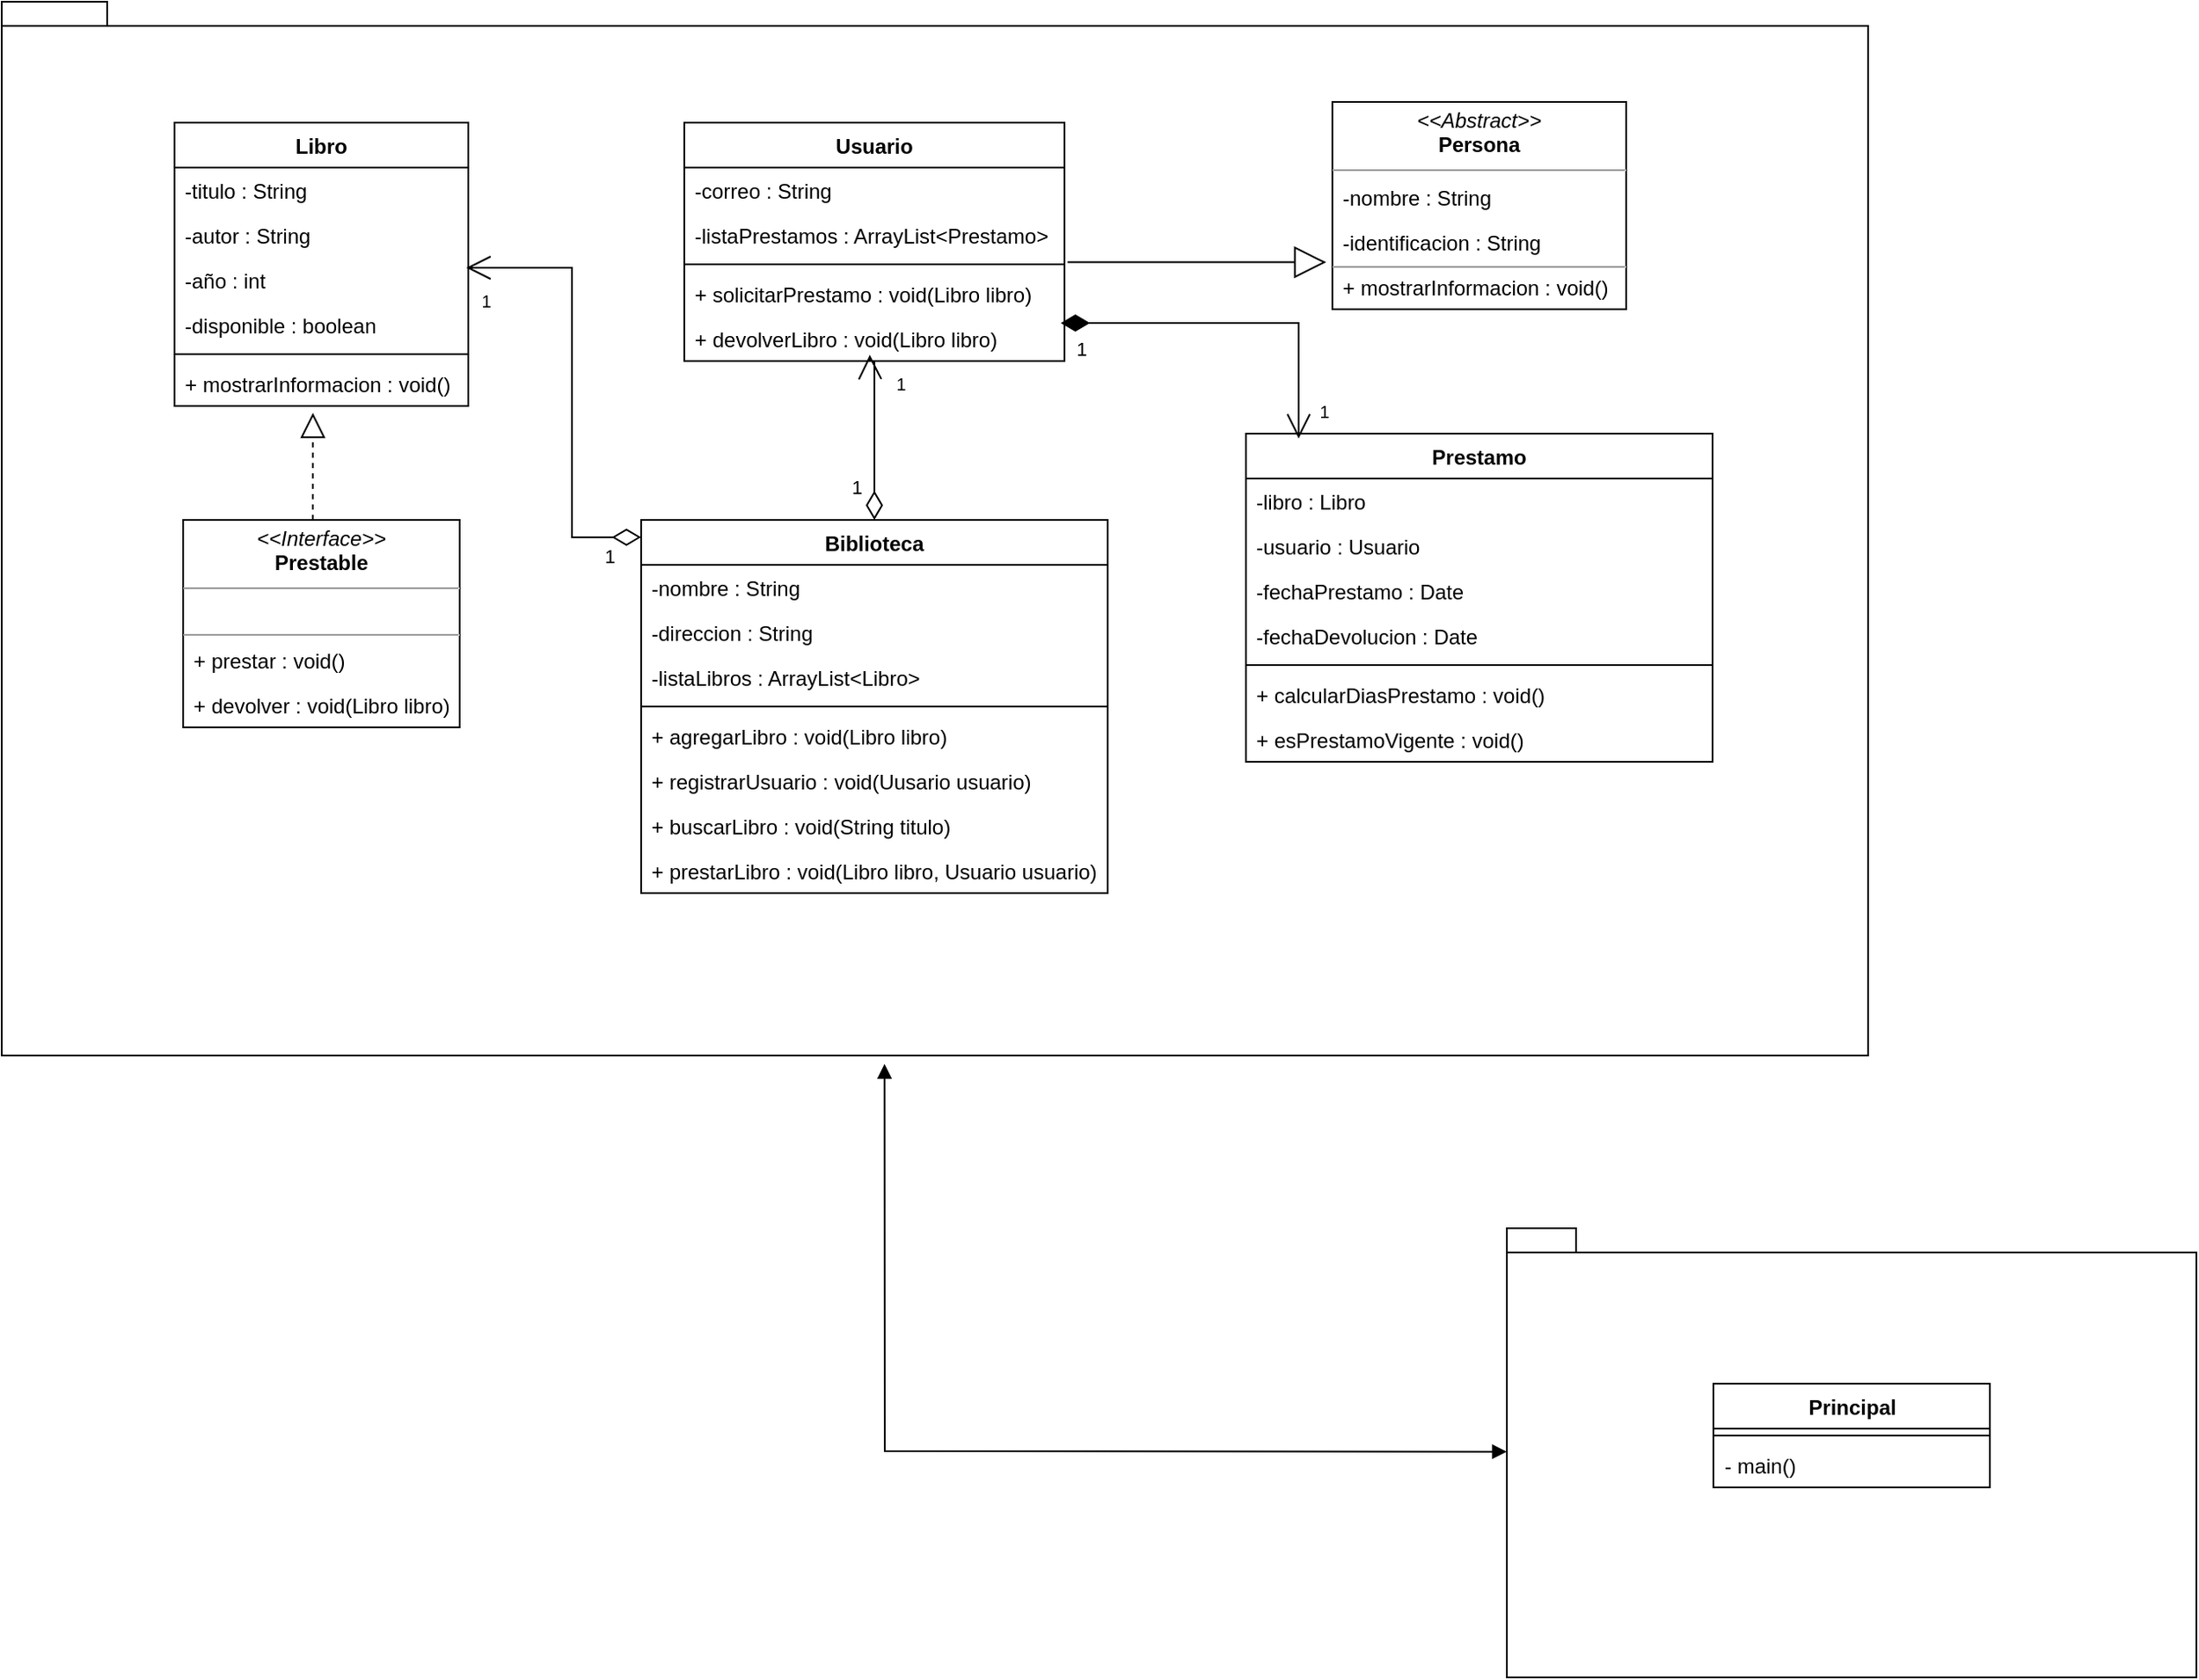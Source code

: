 <mxfile version="22.1.5" type="github">
  <diagram id="C5RBs43oDa-KdzZeNtuy" name="Page-1">
    <mxGraphModel dx="1665" dy="723" grid="1" gridSize="10" guides="1" tooltips="1" connect="1" arrows="1" fold="1" page="1" pageScale="1" pageWidth="827" pageHeight="1169" math="0" shadow="0">
      <root>
        <mxCell id="WIyWlLk6GJQsqaUBKTNV-0" />
        <mxCell id="WIyWlLk6GJQsqaUBKTNV-1" parent="WIyWlLk6GJQsqaUBKTNV-0" />
        <mxCell id="rJzQS79pq9lyILQksS1o-0" value="" style="shape=folder;fontStyle=1;spacingTop=10;tabWidth=40;tabHeight=14;tabPosition=left;html=1;whiteSpace=wrap;" vertex="1" parent="WIyWlLk6GJQsqaUBKTNV-1">
          <mxGeometry x="50" y="20" width="1080" height="610" as="geometry" />
        </mxCell>
        <mxCell id="rJzQS79pq9lyILQksS1o-1" value="Biblioteca" style="swimlane;fontStyle=1;align=center;verticalAlign=top;childLayout=stackLayout;horizontal=1;startSize=26;horizontalStack=0;resizeParent=1;resizeParentMax=0;resizeLast=0;collapsible=1;marginBottom=0;whiteSpace=wrap;html=1;" vertex="1" parent="WIyWlLk6GJQsqaUBKTNV-1">
          <mxGeometry x="420" y="320" width="270" height="216" as="geometry" />
        </mxCell>
        <mxCell id="rJzQS79pq9lyILQksS1o-58" value="1" style="endArrow=open;html=1;endSize=12;startArrow=diamondThin;startSize=14;startFill=0;edgeStyle=orthogonalEdgeStyle;align=left;verticalAlign=bottom;rounded=0;entryX=0.993;entryY=0.231;entryDx=0;entryDy=0;entryPerimeter=0;" edge="1" parent="rJzQS79pq9lyILQksS1o-1" target="rJzQS79pq9lyILQksS1o-40">
          <mxGeometry x="-0.818" y="20" relative="1" as="geometry">
            <mxPoint y="10" as="sourcePoint" />
            <mxPoint x="200" y="10" as="targetPoint" />
            <Array as="points">
              <mxPoint x="-40" y="10" />
              <mxPoint x="-40" y="-146" />
            </Array>
            <mxPoint as="offset" />
          </mxGeometry>
        </mxCell>
        <mxCell id="rJzQS79pq9lyILQksS1o-2" value="-nombre : String" style="text;strokeColor=none;fillColor=none;align=left;verticalAlign=top;spacingLeft=4;spacingRight=4;overflow=hidden;rotatable=0;points=[[0,0.5],[1,0.5]];portConstraint=eastwest;whiteSpace=wrap;html=1;" vertex="1" parent="rJzQS79pq9lyILQksS1o-1">
          <mxGeometry y="26" width="270" height="26" as="geometry" />
        </mxCell>
        <mxCell id="rJzQS79pq9lyILQksS1o-5" value="-direccion : String" style="text;strokeColor=none;fillColor=none;align=left;verticalAlign=top;spacingLeft=4;spacingRight=4;overflow=hidden;rotatable=0;points=[[0,0.5],[1,0.5]];portConstraint=eastwest;whiteSpace=wrap;html=1;" vertex="1" parent="rJzQS79pq9lyILQksS1o-1">
          <mxGeometry y="52" width="270" height="26" as="geometry" />
        </mxCell>
        <mxCell id="rJzQS79pq9lyILQksS1o-6" value="-listaLibros : ArrayList&amp;lt;Libro&amp;gt;" style="text;strokeColor=none;fillColor=none;align=left;verticalAlign=top;spacingLeft=4;spacingRight=4;overflow=hidden;rotatable=0;points=[[0,0.5],[1,0.5]];portConstraint=eastwest;whiteSpace=wrap;html=1;" vertex="1" parent="rJzQS79pq9lyILQksS1o-1">
          <mxGeometry y="78" width="270" height="26" as="geometry" />
        </mxCell>
        <mxCell id="rJzQS79pq9lyILQksS1o-3" value="" style="line;strokeWidth=1;fillColor=none;align=left;verticalAlign=middle;spacingTop=-1;spacingLeft=3;spacingRight=3;rotatable=0;labelPosition=right;points=[];portConstraint=eastwest;strokeColor=inherit;" vertex="1" parent="rJzQS79pq9lyILQksS1o-1">
          <mxGeometry y="104" width="270" height="8" as="geometry" />
        </mxCell>
        <mxCell id="rJzQS79pq9lyILQksS1o-4" value="+ agregarLibro : void(Libro libro)" style="text;strokeColor=none;fillColor=none;align=left;verticalAlign=top;spacingLeft=4;spacingRight=4;overflow=hidden;rotatable=0;points=[[0,0.5],[1,0.5]];portConstraint=eastwest;whiteSpace=wrap;html=1;" vertex="1" parent="rJzQS79pq9lyILQksS1o-1">
          <mxGeometry y="112" width="270" height="26" as="geometry" />
        </mxCell>
        <mxCell id="rJzQS79pq9lyILQksS1o-8" value="+ registrarUsuario : void(Uusario usuario)" style="text;strokeColor=none;fillColor=none;align=left;verticalAlign=top;spacingLeft=4;spacingRight=4;overflow=hidden;rotatable=0;points=[[0,0.5],[1,0.5]];portConstraint=eastwest;whiteSpace=wrap;html=1;" vertex="1" parent="rJzQS79pq9lyILQksS1o-1">
          <mxGeometry y="138" width="270" height="26" as="geometry" />
        </mxCell>
        <mxCell id="rJzQS79pq9lyILQksS1o-9" value="+ buscarLibro : void(String titulo)" style="text;strokeColor=none;fillColor=none;align=left;verticalAlign=top;spacingLeft=4;spacingRight=4;overflow=hidden;rotatable=0;points=[[0,0.5],[1,0.5]];portConstraint=eastwest;whiteSpace=wrap;html=1;" vertex="1" parent="rJzQS79pq9lyILQksS1o-1">
          <mxGeometry y="164" width="270" height="26" as="geometry" />
        </mxCell>
        <mxCell id="rJzQS79pq9lyILQksS1o-10" value="+ prestarLibro : void(Libro libro, Usuario usuario)" style="text;strokeColor=none;fillColor=none;align=left;verticalAlign=top;spacingLeft=4;spacingRight=4;overflow=hidden;rotatable=0;points=[[0,0.5],[1,0.5]];portConstraint=eastwest;whiteSpace=wrap;html=1;" vertex="1" parent="rJzQS79pq9lyILQksS1o-1">
          <mxGeometry y="190" width="270" height="26" as="geometry" />
        </mxCell>
        <mxCell id="rJzQS79pq9lyILQksS1o-16" value="&lt;p style=&quot;margin:0px;margin-top:4px;text-align:center;&quot;&gt;&lt;i&gt;&amp;lt;&amp;lt;Abstract&amp;gt;&amp;gt;&lt;/i&gt;&lt;br&gt;&lt;b&gt;Persona&lt;/b&gt;&lt;/p&gt;&lt;hr size=&quot;1&quot;&gt;&lt;p style=&quot;margin:0px;margin-left:4px;&quot;&gt;&lt;br&gt;&lt;/p&gt;&lt;p style=&quot;margin:0px;margin-left:4px;&quot;&gt;&lt;br&gt;&lt;/p&gt;&lt;p style=&quot;margin:0px;margin-left:4px;&quot;&gt;&lt;br&gt;&lt;/p&gt;&lt;hr size=&quot;1&quot;&gt;&lt;p style=&quot;margin:0px;margin-left:4px;&quot;&gt;&lt;br&gt;&lt;/p&gt;" style="verticalAlign=top;align=left;overflow=fill;fontSize=12;fontFamily=Helvetica;html=1;whiteSpace=wrap;" vertex="1" parent="WIyWlLk6GJQsqaUBKTNV-1">
          <mxGeometry x="820" y="78" width="170" height="120" as="geometry" />
        </mxCell>
        <mxCell id="rJzQS79pq9lyILQksS1o-17" value="-identificacion : String" style="text;strokeColor=none;fillColor=none;align=left;verticalAlign=top;spacingLeft=4;spacingRight=4;overflow=hidden;rotatable=0;points=[[0,0.5],[1,0.5]];portConstraint=eastwest;whiteSpace=wrap;html=1;" vertex="1" parent="WIyWlLk6GJQsqaUBKTNV-1">
          <mxGeometry x="820" y="146" width="170" height="26" as="geometry" />
        </mxCell>
        <mxCell id="rJzQS79pq9lyILQksS1o-18" value="-nombre : String" style="text;strokeColor=none;fillColor=none;align=left;verticalAlign=top;spacingLeft=4;spacingRight=4;overflow=hidden;rotatable=0;points=[[0,0.5],[1,0.5]];portConstraint=eastwest;whiteSpace=wrap;html=1;" vertex="1" parent="WIyWlLk6GJQsqaUBKTNV-1">
          <mxGeometry x="820" y="120" width="170" height="26" as="geometry" />
        </mxCell>
        <mxCell id="rJzQS79pq9lyILQksS1o-20" value="+ mostrarInformacion : void()" style="text;strokeColor=none;fillColor=none;align=left;verticalAlign=top;spacingLeft=4;spacingRight=4;overflow=hidden;rotatable=0;points=[[0,0.5],[1,0.5]];portConstraint=eastwest;whiteSpace=wrap;html=1;" vertex="1" parent="WIyWlLk6GJQsqaUBKTNV-1">
          <mxGeometry x="820" y="172" width="170" height="26" as="geometry" />
        </mxCell>
        <mxCell id="rJzQS79pq9lyILQksS1o-21" value="Usuario" style="swimlane;fontStyle=1;align=center;verticalAlign=top;childLayout=stackLayout;horizontal=1;startSize=26;horizontalStack=0;resizeParent=1;resizeParentMax=0;resizeLast=0;collapsible=1;marginBottom=0;whiteSpace=wrap;html=1;" vertex="1" parent="WIyWlLk6GJQsqaUBKTNV-1">
          <mxGeometry x="445" y="90" width="220" height="138" as="geometry" />
        </mxCell>
        <mxCell id="rJzQS79pq9lyILQksS1o-25" value="-correo : String" style="text;strokeColor=none;fillColor=none;align=left;verticalAlign=top;spacingLeft=4;spacingRight=4;overflow=hidden;rotatable=0;points=[[0,0.5],[1,0.5]];portConstraint=eastwest;whiteSpace=wrap;html=1;" vertex="1" parent="rJzQS79pq9lyILQksS1o-21">
          <mxGeometry y="26" width="220" height="26" as="geometry" />
        </mxCell>
        <mxCell id="rJzQS79pq9lyILQksS1o-26" value="-listaPrestamos : ArrayList&amp;lt;Prestamo&amp;gt;" style="text;strokeColor=none;fillColor=none;align=left;verticalAlign=top;spacingLeft=4;spacingRight=4;overflow=hidden;rotatable=0;points=[[0,0.5],[1,0.5]];portConstraint=eastwest;whiteSpace=wrap;html=1;" vertex="1" parent="rJzQS79pq9lyILQksS1o-21">
          <mxGeometry y="52" width="220" height="26" as="geometry" />
        </mxCell>
        <mxCell id="rJzQS79pq9lyILQksS1o-23" value="" style="line;strokeWidth=1;fillColor=none;align=left;verticalAlign=middle;spacingTop=-1;spacingLeft=3;spacingRight=3;rotatable=0;labelPosition=right;points=[];portConstraint=eastwest;strokeColor=inherit;" vertex="1" parent="rJzQS79pq9lyILQksS1o-21">
          <mxGeometry y="78" width="220" height="8" as="geometry" />
        </mxCell>
        <mxCell id="rJzQS79pq9lyILQksS1o-27" value="+ solicitarPrestamo : void(Libro libro)" style="text;strokeColor=none;fillColor=none;align=left;verticalAlign=top;spacingLeft=4;spacingRight=4;overflow=hidden;rotatable=0;points=[[0,0.5],[1,0.5]];portConstraint=eastwest;whiteSpace=wrap;html=1;" vertex="1" parent="rJzQS79pq9lyILQksS1o-21">
          <mxGeometry y="86" width="220" height="26" as="geometry" />
        </mxCell>
        <mxCell id="rJzQS79pq9lyILQksS1o-28" value="+ devolverLibro : void(Libro libro)" style="text;strokeColor=none;fillColor=none;align=left;verticalAlign=top;spacingLeft=4;spacingRight=4;overflow=hidden;rotatable=0;points=[[0,0.5],[1,0.5]];portConstraint=eastwest;whiteSpace=wrap;html=1;" vertex="1" parent="rJzQS79pq9lyILQksS1o-21">
          <mxGeometry y="112" width="220" height="26" as="geometry" />
        </mxCell>
        <mxCell id="rJzQS79pq9lyILQksS1o-30" value="" style="endArrow=block;endSize=16;endFill=0;html=1;rounded=0;exitX=1.008;exitY=1.108;exitDx=0;exitDy=0;exitPerimeter=0;entryX=-0.021;entryY=-0.046;entryDx=0;entryDy=0;entryPerimeter=0;" edge="1" parent="WIyWlLk6GJQsqaUBKTNV-1" source="rJzQS79pq9lyILQksS1o-26" target="rJzQS79pq9lyILQksS1o-20">
          <mxGeometry width="160" relative="1" as="geometry">
            <mxPoint x="250" y="360" as="sourcePoint" />
            <mxPoint x="410" y="360" as="targetPoint" />
            <Array as="points" />
          </mxGeometry>
        </mxCell>
        <mxCell id="rJzQS79pq9lyILQksS1o-31" value="&lt;p style=&quot;margin:0px;margin-top:4px;text-align:center;&quot;&gt;&lt;i&gt;&amp;lt;&amp;lt;Interface&amp;gt;&amp;gt;&lt;/i&gt;&lt;br&gt;&lt;b&gt;Prestable&lt;/b&gt;&lt;/p&gt;&lt;hr size=&quot;1&quot;&gt;&lt;p style=&quot;margin:0px;margin-left:4px;&quot;&gt;&lt;br&gt;&lt;/p&gt;&lt;hr size=&quot;1&quot;&gt;&lt;p style=&quot;margin:0px;margin-left:4px;&quot;&gt;&lt;br&gt;&lt;/p&gt;" style="verticalAlign=top;align=left;overflow=fill;fontSize=12;fontFamily=Helvetica;html=1;whiteSpace=wrap;" vertex="1" parent="WIyWlLk6GJQsqaUBKTNV-1">
          <mxGeometry x="155" y="320" width="160" height="120" as="geometry" />
        </mxCell>
        <mxCell id="rJzQS79pq9lyILQksS1o-32" value="+ prestar : void()" style="text;strokeColor=none;fillColor=none;align=left;verticalAlign=top;spacingLeft=4;spacingRight=4;overflow=hidden;rotatable=0;points=[[0,0.5],[1,0.5]];portConstraint=eastwest;whiteSpace=wrap;html=1;" vertex="1" parent="WIyWlLk6GJQsqaUBKTNV-1">
          <mxGeometry x="155" y="388" width="160" height="26" as="geometry" />
        </mxCell>
        <mxCell id="rJzQS79pq9lyILQksS1o-33" value="+ devolver : void(Libro libro)" style="text;strokeColor=none;fillColor=none;align=left;verticalAlign=top;spacingLeft=4;spacingRight=4;overflow=hidden;rotatable=0;points=[[0,0.5],[1,0.5]];portConstraint=eastwest;whiteSpace=wrap;html=1;" vertex="1" parent="WIyWlLk6GJQsqaUBKTNV-1">
          <mxGeometry x="155" y="414" width="160" height="26" as="geometry" />
        </mxCell>
        <mxCell id="rJzQS79pq9lyILQksS1o-34" value="Libro" style="swimlane;fontStyle=1;align=center;verticalAlign=top;childLayout=stackLayout;horizontal=1;startSize=26;horizontalStack=0;resizeParent=1;resizeParentMax=0;resizeLast=0;collapsible=1;marginBottom=0;whiteSpace=wrap;html=1;" vertex="1" parent="WIyWlLk6GJQsqaUBKTNV-1">
          <mxGeometry x="150" y="90" width="170" height="164" as="geometry" />
        </mxCell>
        <mxCell id="rJzQS79pq9lyILQksS1o-38" value="-titulo : String" style="text;strokeColor=none;fillColor=none;align=left;verticalAlign=top;spacingLeft=4;spacingRight=4;overflow=hidden;rotatable=0;points=[[0,0.5],[1,0.5]];portConstraint=eastwest;whiteSpace=wrap;html=1;" vertex="1" parent="rJzQS79pq9lyILQksS1o-34">
          <mxGeometry y="26" width="170" height="26" as="geometry" />
        </mxCell>
        <mxCell id="rJzQS79pq9lyILQksS1o-39" value="-autor : String" style="text;strokeColor=none;fillColor=none;align=left;verticalAlign=top;spacingLeft=4;spacingRight=4;overflow=hidden;rotatable=0;points=[[0,0.5],[1,0.5]];portConstraint=eastwest;whiteSpace=wrap;html=1;" vertex="1" parent="rJzQS79pq9lyILQksS1o-34">
          <mxGeometry y="52" width="170" height="26" as="geometry" />
        </mxCell>
        <mxCell id="rJzQS79pq9lyILQksS1o-40" value="-año : int" style="text;strokeColor=none;fillColor=none;align=left;verticalAlign=top;spacingLeft=4;spacingRight=4;overflow=hidden;rotatable=0;points=[[0,0.5],[1,0.5]];portConstraint=eastwest;whiteSpace=wrap;html=1;" vertex="1" parent="rJzQS79pq9lyILQksS1o-34">
          <mxGeometry y="78" width="170" height="26" as="geometry" />
        </mxCell>
        <mxCell id="rJzQS79pq9lyILQksS1o-41" value="-disponible : boolean" style="text;strokeColor=none;fillColor=none;align=left;verticalAlign=top;spacingLeft=4;spacingRight=4;overflow=hidden;rotatable=0;points=[[0,0.5],[1,0.5]];portConstraint=eastwest;whiteSpace=wrap;html=1;" vertex="1" parent="rJzQS79pq9lyILQksS1o-34">
          <mxGeometry y="104" width="170" height="26" as="geometry" />
        </mxCell>
        <mxCell id="rJzQS79pq9lyILQksS1o-36" value="" style="line;strokeWidth=1;fillColor=none;align=left;verticalAlign=middle;spacingTop=-1;spacingLeft=3;spacingRight=3;rotatable=0;labelPosition=right;points=[];portConstraint=eastwest;strokeColor=inherit;" vertex="1" parent="rJzQS79pq9lyILQksS1o-34">
          <mxGeometry y="130" width="170" height="8" as="geometry" />
        </mxCell>
        <mxCell id="rJzQS79pq9lyILQksS1o-42" value="+ mostrarInformacion : void()" style="text;strokeColor=none;fillColor=none;align=left;verticalAlign=top;spacingLeft=4;spacingRight=4;overflow=hidden;rotatable=0;points=[[0,0.5],[1,0.5]];portConstraint=eastwest;whiteSpace=wrap;html=1;" vertex="1" parent="rJzQS79pq9lyILQksS1o-34">
          <mxGeometry y="138" width="170" height="26" as="geometry" />
        </mxCell>
        <mxCell id="rJzQS79pq9lyILQksS1o-47" value="Prestamo" style="swimlane;fontStyle=1;align=center;verticalAlign=top;childLayout=stackLayout;horizontal=1;startSize=26;horizontalStack=0;resizeParent=1;resizeParentMax=0;resizeLast=0;collapsible=1;marginBottom=0;whiteSpace=wrap;html=1;" vertex="1" parent="WIyWlLk6GJQsqaUBKTNV-1">
          <mxGeometry x="770" y="270" width="270" height="190" as="geometry" />
        </mxCell>
        <mxCell id="rJzQS79pq9lyILQksS1o-48" value="-libro : Libro" style="text;strokeColor=none;fillColor=none;align=left;verticalAlign=top;spacingLeft=4;spacingRight=4;overflow=hidden;rotatable=0;points=[[0,0.5],[1,0.5]];portConstraint=eastwest;whiteSpace=wrap;html=1;" vertex="1" parent="rJzQS79pq9lyILQksS1o-47">
          <mxGeometry y="26" width="270" height="26" as="geometry" />
        </mxCell>
        <mxCell id="rJzQS79pq9lyILQksS1o-49" value="-usuario : Usuario" style="text;strokeColor=none;fillColor=none;align=left;verticalAlign=top;spacingLeft=4;spacingRight=4;overflow=hidden;rotatable=0;points=[[0,0.5],[1,0.5]];portConstraint=eastwest;whiteSpace=wrap;html=1;" vertex="1" parent="rJzQS79pq9lyILQksS1o-47">
          <mxGeometry y="52" width="270" height="26" as="geometry" />
        </mxCell>
        <mxCell id="rJzQS79pq9lyILQksS1o-56" value="-fechaPrestamo : Date" style="text;strokeColor=none;fillColor=none;align=left;verticalAlign=top;spacingLeft=4;spacingRight=4;overflow=hidden;rotatable=0;points=[[0,0.5],[1,0.5]];portConstraint=eastwest;whiteSpace=wrap;html=1;" vertex="1" parent="rJzQS79pq9lyILQksS1o-47">
          <mxGeometry y="78" width="270" height="26" as="geometry" />
        </mxCell>
        <mxCell id="rJzQS79pq9lyILQksS1o-50" value="-fechaDevolucion : Date" style="text;strokeColor=none;fillColor=none;align=left;verticalAlign=top;spacingLeft=4;spacingRight=4;overflow=hidden;rotatable=0;points=[[0,0.5],[1,0.5]];portConstraint=eastwest;whiteSpace=wrap;html=1;" vertex="1" parent="rJzQS79pq9lyILQksS1o-47">
          <mxGeometry y="104" width="270" height="26" as="geometry" />
        </mxCell>
        <mxCell id="rJzQS79pq9lyILQksS1o-51" value="" style="line;strokeWidth=1;fillColor=none;align=left;verticalAlign=middle;spacingTop=-1;spacingLeft=3;spacingRight=3;rotatable=0;labelPosition=right;points=[];portConstraint=eastwest;strokeColor=inherit;" vertex="1" parent="rJzQS79pq9lyILQksS1o-47">
          <mxGeometry y="130" width="270" height="8" as="geometry" />
        </mxCell>
        <mxCell id="rJzQS79pq9lyILQksS1o-52" value="+ calcularDiasPrestamo : void()" style="text;strokeColor=none;fillColor=none;align=left;verticalAlign=top;spacingLeft=4;spacingRight=4;overflow=hidden;rotatable=0;points=[[0,0.5],[1,0.5]];portConstraint=eastwest;whiteSpace=wrap;html=1;" vertex="1" parent="rJzQS79pq9lyILQksS1o-47">
          <mxGeometry y="138" width="270" height="26" as="geometry" />
        </mxCell>
        <mxCell id="rJzQS79pq9lyILQksS1o-53" value="+ esPrestamoVigente : void()" style="text;strokeColor=none;fillColor=none;align=left;verticalAlign=top;spacingLeft=4;spacingRight=4;overflow=hidden;rotatable=0;points=[[0,0.5],[1,0.5]];portConstraint=eastwest;whiteSpace=wrap;html=1;" vertex="1" parent="rJzQS79pq9lyILQksS1o-47">
          <mxGeometry y="164" width="270" height="26" as="geometry" />
        </mxCell>
        <mxCell id="rJzQS79pq9lyILQksS1o-57" value="" style="endArrow=block;dashed=1;endFill=0;endSize=12;html=1;rounded=0;entryX=0.471;entryY=1.154;entryDx=0;entryDy=0;entryPerimeter=0;" edge="1" parent="WIyWlLk6GJQsqaUBKTNV-1" target="rJzQS79pq9lyILQksS1o-42">
          <mxGeometry width="160" relative="1" as="geometry">
            <mxPoint x="230" y="320" as="sourcePoint" />
            <mxPoint x="230" y="250" as="targetPoint" />
          </mxGeometry>
        </mxCell>
        <mxCell id="rJzQS79pq9lyILQksS1o-62" value="1" style="endArrow=open;html=1;endSize=12;startArrow=diamondThin;startSize=14;startFill=0;edgeStyle=orthogonalEdgeStyle;align=left;verticalAlign=bottom;rounded=0;exitX=0.5;exitY=0;exitDx=0;exitDy=0;entryX=0.488;entryY=0.862;entryDx=0;entryDy=0;entryPerimeter=0;" edge="1" parent="WIyWlLk6GJQsqaUBKTNV-1" source="rJzQS79pq9lyILQksS1o-1" target="rJzQS79pq9lyILQksS1o-28">
          <mxGeometry x="-0.788" y="15" relative="1" as="geometry">
            <mxPoint x="681" y="320" as="sourcePoint" />
            <mxPoint x="555" y="250" as="targetPoint" />
            <Array as="points">
              <mxPoint x="555" y="228" />
              <mxPoint x="552" y="228" />
            </Array>
            <mxPoint as="offset" />
          </mxGeometry>
        </mxCell>
        <mxCell id="rJzQS79pq9lyILQksS1o-66" value="&lt;span style=&quot;font-weight: 400;&quot;&gt;&lt;font style=&quot;font-size: 10px;&quot;&gt;1&lt;/font&gt;&lt;/span&gt;" style="text;align=center;fontStyle=1;verticalAlign=middle;spacingLeft=3;spacingRight=3;strokeColor=none;rotatable=0;points=[[0,0.5],[1,0.5]];portConstraint=eastwest;html=1;" vertex="1" parent="WIyWlLk6GJQsqaUBKTNV-1">
          <mxGeometry x="290" y="180" width="80" height="26" as="geometry" />
        </mxCell>
        <mxCell id="rJzQS79pq9lyILQksS1o-68" value="&lt;span style=&quot;font-weight: 400;&quot;&gt;&lt;font style=&quot;font-size: 10px;&quot;&gt;1&lt;/font&gt;&lt;/span&gt;" style="text;align=center;fontStyle=1;verticalAlign=middle;spacingLeft=3;spacingRight=3;strokeColor=none;rotatable=0;points=[[0,0.5],[1,0.5]];portConstraint=eastwest;html=1;" vertex="1" parent="WIyWlLk6GJQsqaUBKTNV-1">
          <mxGeometry x="530" y="228" width="80" height="26" as="geometry" />
        </mxCell>
        <mxCell id="rJzQS79pq9lyILQksS1o-71" value="1" style="endArrow=open;html=1;endSize=12;startArrow=diamondThin;startSize=14;startFill=1;edgeStyle=orthogonalEdgeStyle;align=left;verticalAlign=bottom;rounded=0;exitX=0.99;exitY=0.154;exitDx=0;exitDy=0;exitPerimeter=0;entryX=0.113;entryY=0.015;entryDx=0;entryDy=0;entryPerimeter=0;" edge="1" parent="WIyWlLk6GJQsqaUBKTNV-1" source="rJzQS79pq9lyILQksS1o-28" target="rJzQS79pq9lyILQksS1o-47">
          <mxGeometry x="-0.93" y="-24" relative="1" as="geometry">
            <mxPoint x="700" y="200" as="sourcePoint" />
            <mxPoint x="860" y="270" as="targetPoint" />
            <Array as="points">
              <mxPoint x="800" y="206" />
            </Array>
            <mxPoint as="offset" />
          </mxGeometry>
        </mxCell>
        <mxCell id="rJzQS79pq9lyILQksS1o-67" value="&lt;span style=&quot;font-weight: 400;&quot;&gt;&lt;font style=&quot;font-size: 10px;&quot;&gt;1&lt;/font&gt;&lt;/span&gt;" style="text;align=center;fontStyle=1;verticalAlign=middle;spacingLeft=3;spacingRight=3;strokeColor=none;rotatable=0;points=[[0,0.5],[1,0.5]];portConstraint=eastwest;html=1;" vertex="1" parent="WIyWlLk6GJQsqaUBKTNV-1">
          <mxGeometry x="800" y="244" width="30" height="26" as="geometry" />
        </mxCell>
        <mxCell id="rJzQS79pq9lyILQksS1o-73" value="" style="shape=folder;fontStyle=1;spacingTop=10;tabWidth=40;tabHeight=14;tabPosition=left;html=1;whiteSpace=wrap;" vertex="1" parent="WIyWlLk6GJQsqaUBKTNV-1">
          <mxGeometry x="921" y="730" width="399" height="260" as="geometry" />
        </mxCell>
        <mxCell id="rJzQS79pq9lyILQksS1o-74" value="Principal" style="swimlane;fontStyle=1;align=center;verticalAlign=top;childLayout=stackLayout;horizontal=1;startSize=26;horizontalStack=0;resizeParent=1;resizeParentMax=0;resizeLast=0;collapsible=1;marginBottom=0;whiteSpace=wrap;html=1;" vertex="1" parent="WIyWlLk6GJQsqaUBKTNV-1">
          <mxGeometry x="1040.5" y="820" width="160" height="60" as="geometry" />
        </mxCell>
        <mxCell id="rJzQS79pq9lyILQksS1o-76" value="" style="line;strokeWidth=1;fillColor=none;align=left;verticalAlign=middle;spacingTop=-1;spacingLeft=3;spacingRight=3;rotatable=0;labelPosition=right;points=[];portConstraint=eastwest;strokeColor=inherit;" vertex="1" parent="rJzQS79pq9lyILQksS1o-74">
          <mxGeometry y="26" width="160" height="8" as="geometry" />
        </mxCell>
        <mxCell id="rJzQS79pq9lyILQksS1o-77" value="- main()" style="text;strokeColor=none;fillColor=none;align=left;verticalAlign=top;spacingLeft=4;spacingRight=4;overflow=hidden;rotatable=0;points=[[0,0.5],[1,0.5]];portConstraint=eastwest;whiteSpace=wrap;html=1;" vertex="1" parent="rJzQS79pq9lyILQksS1o-74">
          <mxGeometry y="34" width="160" height="26" as="geometry" />
        </mxCell>
        <mxCell id="rJzQS79pq9lyILQksS1o-78" value="" style="endArrow=block;startArrow=block;endFill=1;startFill=1;html=1;rounded=0;exitX=0.473;exitY=1.008;exitDx=0;exitDy=0;exitPerimeter=0;" edge="1" parent="WIyWlLk6GJQsqaUBKTNV-1" source="rJzQS79pq9lyILQksS1o-0">
          <mxGeometry width="160" relative="1" as="geometry">
            <mxPoint x="560" y="859" as="sourcePoint" />
            <mxPoint x="921" y="859.33" as="targetPoint" />
            <Array as="points">
              <mxPoint x="561" y="859" />
            </Array>
          </mxGeometry>
        </mxCell>
      </root>
    </mxGraphModel>
  </diagram>
</mxfile>
